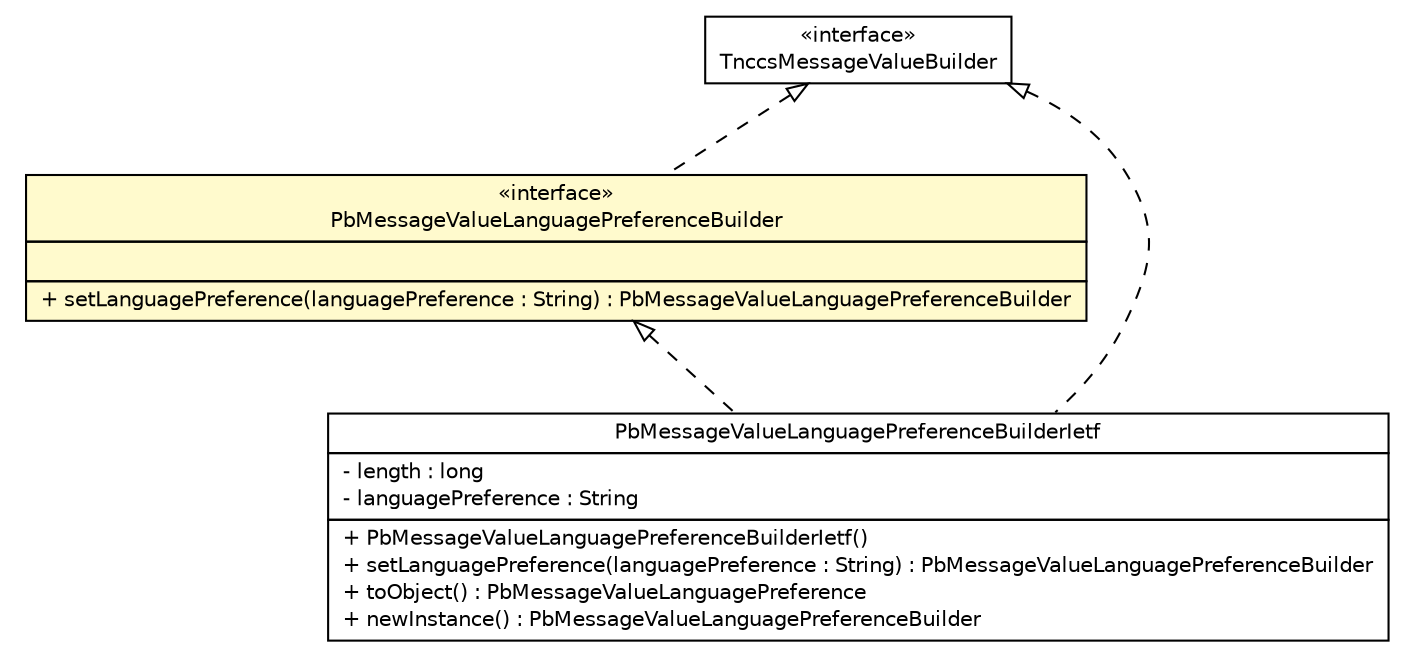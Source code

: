 #!/usr/local/bin/dot
#
# Class diagram 
# Generated by UMLGraph version R5_6 (http://www.umlgraph.org/)
#

digraph G {
	edge [fontname="Helvetica",fontsize=10,labelfontname="Helvetica",labelfontsize=10];
	node [fontname="Helvetica",fontsize=10,shape=plaintext];
	nodesep=0.25;
	ranksep=0.5;
	// de.hsbremen.tc.tnc.message.tnccs.message.TnccsMessageValueBuilder
	c124330 [label=<<table title="de.hsbremen.tc.tnc.message.tnccs.message.TnccsMessageValueBuilder" border="0" cellborder="1" cellspacing="0" cellpadding="2" port="p" href="../../../../../de/hsbremen/tc/tnc/message/tnccs/message/TnccsMessageValueBuilder.html">
		<tr><td><table border="0" cellspacing="0" cellpadding="1">
<tr><td align="center" balign="center"> &#171;interface&#187; </td></tr>
<tr><td align="center" balign="center"> TnccsMessageValueBuilder </td></tr>
		</table></td></tr>
		</table>>, URL="../../../../../de/hsbremen/tc/tnc/message/tnccs/message/TnccsMessageValueBuilder.html", fontname="Helvetica", fontcolor="black", fontsize=10.0];
	// org.ietf.nea.pb.message.PbMessageValueLanguagePreferenceBuilder
	c124626 [label=<<table title="org.ietf.nea.pb.message.PbMessageValueLanguagePreferenceBuilder" border="0" cellborder="1" cellspacing="0" cellpadding="2" port="p" bgcolor="lemonChiffon" href="./PbMessageValueLanguagePreferenceBuilder.html">
		<tr><td><table border="0" cellspacing="0" cellpadding="1">
<tr><td align="center" balign="center"> &#171;interface&#187; </td></tr>
<tr><td align="center" balign="center"> PbMessageValueLanguagePreferenceBuilder </td></tr>
		</table></td></tr>
		<tr><td><table border="0" cellspacing="0" cellpadding="1">
<tr><td align="left" balign="left">  </td></tr>
		</table></td></tr>
		<tr><td><table border="0" cellspacing="0" cellpadding="1">
<tr><td align="left" balign="left"> + setLanguagePreference(languagePreference : String) : PbMessageValueLanguagePreferenceBuilder </td></tr>
		</table></td></tr>
		</table>>, URL="./PbMessageValueLanguagePreferenceBuilder.html", fontname="Helvetica", fontcolor="black", fontsize=10.0];
	// org.ietf.nea.pb.message.PbMessageValueLanguagePreferenceBuilderIetf
	c124627 [label=<<table title="org.ietf.nea.pb.message.PbMessageValueLanguagePreferenceBuilderIetf" border="0" cellborder="1" cellspacing="0" cellpadding="2" port="p" href="./PbMessageValueLanguagePreferenceBuilderIetf.html">
		<tr><td><table border="0" cellspacing="0" cellpadding="1">
<tr><td align="center" balign="center"> PbMessageValueLanguagePreferenceBuilderIetf </td></tr>
		</table></td></tr>
		<tr><td><table border="0" cellspacing="0" cellpadding="1">
<tr><td align="left" balign="left"> - length : long </td></tr>
<tr><td align="left" balign="left"> - languagePreference : String </td></tr>
		</table></td></tr>
		<tr><td><table border="0" cellspacing="0" cellpadding="1">
<tr><td align="left" balign="left"> + PbMessageValueLanguagePreferenceBuilderIetf() </td></tr>
<tr><td align="left" balign="left"> + setLanguagePreference(languagePreference : String) : PbMessageValueLanguagePreferenceBuilder </td></tr>
<tr><td align="left" balign="left"> + toObject() : PbMessageValueLanguagePreference </td></tr>
<tr><td align="left" balign="left"> + newInstance() : PbMessageValueLanguagePreferenceBuilder </td></tr>
		</table></td></tr>
		</table>>, URL="./PbMessageValueLanguagePreferenceBuilderIetf.html", fontname="Helvetica", fontcolor="black", fontsize=10.0];
	//org.ietf.nea.pb.message.PbMessageValueLanguagePreferenceBuilder implements de.hsbremen.tc.tnc.message.tnccs.message.TnccsMessageValueBuilder
	c124330:p -> c124626:p [dir=back,arrowtail=empty,style=dashed];
	//org.ietf.nea.pb.message.PbMessageValueLanguagePreferenceBuilderIetf implements de.hsbremen.tc.tnc.message.tnccs.message.TnccsMessageValueBuilder
	c124330:p -> c124627:p [dir=back,arrowtail=empty,style=dashed];
	//org.ietf.nea.pb.message.PbMessageValueLanguagePreferenceBuilderIetf implements org.ietf.nea.pb.message.PbMessageValueLanguagePreferenceBuilder
	c124626:p -> c124627:p [dir=back,arrowtail=empty,style=dashed];
}

